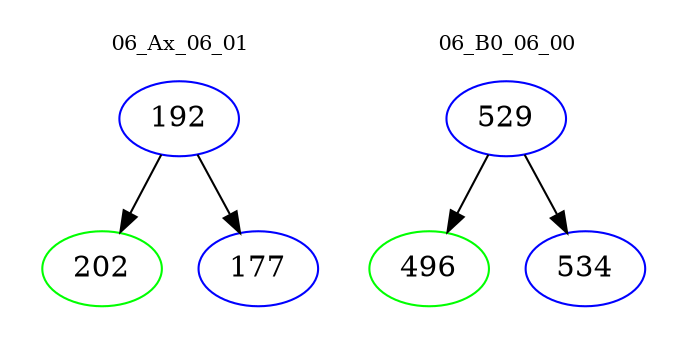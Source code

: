 digraph{
subgraph cluster_0 {
color = white
label = "06_Ax_06_01";
fontsize=10;
T0_192 [label="192", color="blue"]
T0_192 -> T0_202 [color="black"]
T0_202 [label="202", color="green"]
T0_192 -> T0_177 [color="black"]
T0_177 [label="177", color="blue"]
}
subgraph cluster_1 {
color = white
label = "06_B0_06_00";
fontsize=10;
T1_529 [label="529", color="blue"]
T1_529 -> T1_496 [color="black"]
T1_496 [label="496", color="green"]
T1_529 -> T1_534 [color="black"]
T1_534 [label="534", color="blue"]
}
}

